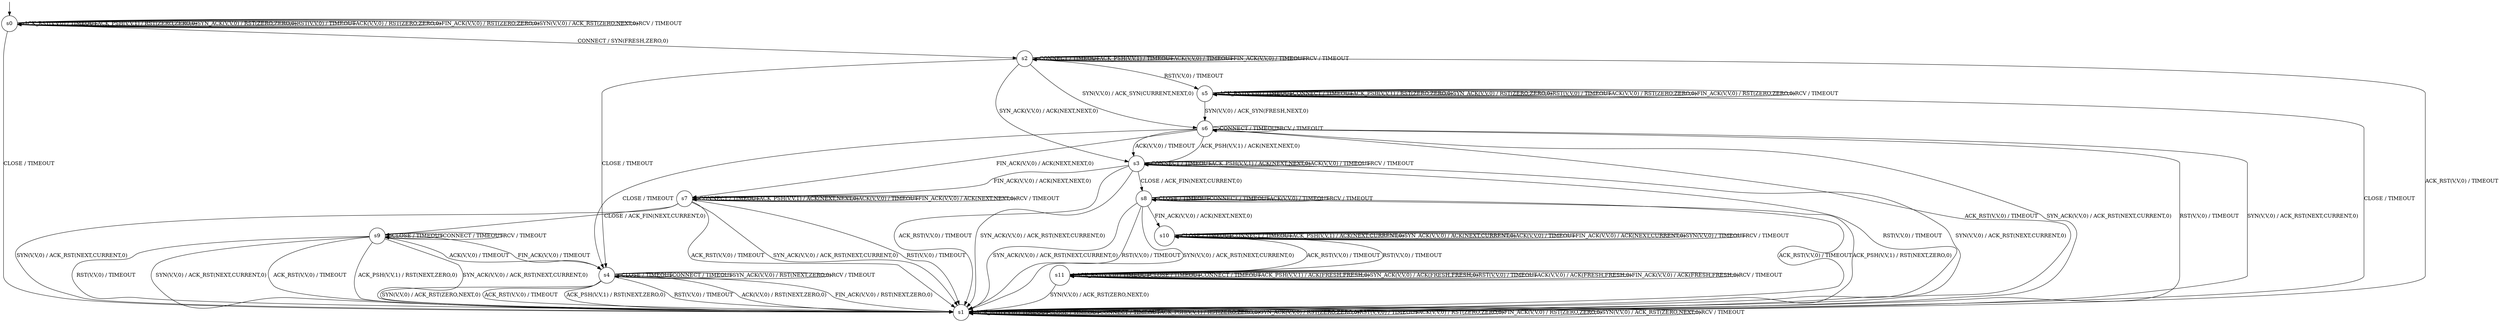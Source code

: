 digraph G {
	label=""
	s0 [shape="circle" label="s0"];
	s1 [shape="circle" label="s1"];
	s2 [shape="circle" label="s2"];
	s3 [shape="circle" label="s3"];
	s4 [shape="circle" label="s4"];
	s5 [shape="circle" label="s5"];
	s6 [shape="circle" label="s6"];
	s7 [shape="circle" label="s7"];
	s8 [shape="circle" label="s8"];
	s9 [shape="circle" label="s9"];
	s10 [shape="circle" label="s10"];
	s11 [shape="circle" label="s11"];
	s0 [label="s0"];
	s0 -> s0[label="ACK_RST(V,V,0) / TIMEOUT"]
	s0 -> s1[label="CLOSE / TIMEOUT"]
	s0 -> s2[label="CONNECT / SYN(FRESH,ZERO,0)"]
	s0 -> s0[label="ACK_PSH(V,V,1) / RST(ZERO,ZERO,0)"]
	s0 -> s0[label="SYN_ACK(V,V,0) / RST(ZERO,ZERO,0)"]
	s0 -> s0[label="RST(V,V,0) / TIMEOUT"]
	s0 -> s0[label="ACK(V,V,0) / RST(ZERO,ZERO,0)"]
	s0 -> s0[label="FIN_ACK(V,V,0) / RST(ZERO,ZERO,0)"]
	s0 -> s0[label="SYN(V,V,0) / ACK_RST(ZERO,NEXT,0)"]
	s0 -> s0[label="RCV / TIMEOUT"]
	s1 [label="s1"];
	s1 -> s1[label="ACK_RST(V,V,0) / TIMEOUT"]
	s1 -> s1[label="CLOSE / TIMEOUT"]
	s1 -> s1[label="CONNECT / TIMEOUT"]
	s1 -> s1[label="ACK_PSH(V,V,1) / RST(ZERO,ZERO,0)"]
	s1 -> s1[label="SYN_ACK(V,V,0) / RST(ZERO,ZERO,0)"]
	s1 -> s1[label="RST(V,V,0) / TIMEOUT"]
	s1 -> s1[label="ACK(V,V,0) / RST(ZERO,ZERO,0)"]
	s1 -> s1[label="FIN_ACK(V,V,0) / RST(ZERO,ZERO,0)"]
	s1 -> s1[label="SYN(V,V,0) / ACK_RST(ZERO,NEXT,0)"]
	s1 -> s1[label="RCV / TIMEOUT"]
	s2 [label="s2"];
	s2 -> s1[label="ACK_RST(V,V,0) / TIMEOUT"]
	s2 -> s4[label="CLOSE / TIMEOUT"]
	s2 -> s2[label="CONNECT / TIMEOUT"]
	s2 -> s2[label="ACK_PSH(V,V,1) / TIMEOUT"]
	s2 -> s3[label="SYN_ACK(V,V,0) / ACK(NEXT,NEXT,0)"]
	s2 -> s5[label="RST(V,V,0) / TIMEOUT"]
	s2 -> s2[label="ACK(V,V,0) / TIMEOUT"]
	s2 -> s2[label="FIN_ACK(V,V,0) / TIMEOUT"]
	s2 -> s6[label="SYN(V,V,0) / ACK_SYN(CURRENT,NEXT,0)"]
	s2 -> s2[label="RCV / TIMEOUT"]
	s3 [label="s3"];
	s3 -> s1[label="ACK_RST(V,V,0) / TIMEOUT"]
	s3 -> s8[label="CLOSE / ACK_FIN(NEXT,CURRENT,0)"]
	s3 -> s3[label="CONNECT / TIMEOUT"]
	s3 -> s3[label="ACK_PSH(V,V,1) / ACK(NEXT,NEXT,0)"]
	s3 -> s1[label="SYN_ACK(V,V,0) / ACK_RST(NEXT,CURRENT,0)"]
	s3 -> s1[label="RST(V,V,0) / TIMEOUT"]
	s3 -> s3[label="ACK(V,V,0) / TIMEOUT"]
	s3 -> s7[label="FIN_ACK(V,V,0) / ACK(NEXT,NEXT,0)"]
	s3 -> s1[label="SYN(V,V,0) / ACK_RST(NEXT,CURRENT,0)"]
	s3 -> s3[label="RCV / TIMEOUT"]
	s4 [label="s4"];
	s4 -> s1[label="ACK_RST(V,V,0) / TIMEOUT"]
	s4 -> s4[label="CLOSE / TIMEOUT"]
	s4 -> s4[label="CONNECT / TIMEOUT"]
	s4 -> s1[label="ACK_PSH(V,V,1) / RST(NEXT,ZERO,0)"]
	s4 -> s4[label="SYN_ACK(V,V,0) / RST(NEXT,ZERO,0)"]
	s4 -> s1[label="RST(V,V,0) / TIMEOUT"]
	s4 -> s1[label="ACK(V,V,0) / RST(NEXT,ZERO,0)"]
	s4 -> s1[label="FIN_ACK(V,V,0) / RST(NEXT,ZERO,0)"]
	s4 -> s1[label="SYN(V,V,0) / ACK_RST(ZERO,NEXT,0)"]
	s4 -> s4[label="RCV / TIMEOUT"]
	s5 [label="s5"];
	s5 -> s5[label="ACK_RST(V,V,0) / TIMEOUT"]
	s5 -> s1[label="CLOSE / TIMEOUT"]
	s5 -> s5[label="CONNECT / TIMEOUT"]
	s5 -> s5[label="ACK_PSH(V,V,1) / RST(ZERO,ZERO,0)"]
	s5 -> s5[label="SYN_ACK(V,V,0) / RST(ZERO,ZERO,0)"]
	s5 -> s5[label="RST(V,V,0) / TIMEOUT"]
	s5 -> s5[label="ACK(V,V,0) / RST(ZERO,ZERO,0)"]
	s5 -> s5[label="FIN_ACK(V,V,0) / RST(ZERO,ZERO,0)"]
	s5 -> s6[label="SYN(V,V,0) / ACK_SYN(FRESH,NEXT,0)"]
	s5 -> s5[label="RCV / TIMEOUT"]
	s6 [label="s6"];
	s6 -> s1[label="ACK_RST(V,V,0) / TIMEOUT"]
	s6 -> s4[label="CLOSE / TIMEOUT"]
	s6 -> s6[label="CONNECT / TIMEOUT"]
	s6 -> s3[label="ACK_PSH(V,V,1) / ACK(NEXT,NEXT,0)"]
	s6 -> s1[label="SYN_ACK(V,V,0) / ACK_RST(NEXT,CURRENT,0)"]
	s6 -> s1[label="RST(V,V,0) / TIMEOUT"]
	s6 -> s3[label="ACK(V,V,0) / TIMEOUT"]
	s6 -> s7[label="FIN_ACK(V,V,0) / ACK(NEXT,NEXT,0)"]
	s6 -> s1[label="SYN(V,V,0) / ACK_RST(NEXT,CURRENT,0)"]
	s6 -> s6[label="RCV / TIMEOUT"]
	s7 [label="s7"];
	s7 -> s1[label="ACK_RST(V,V,0) / TIMEOUT"]
	s7 -> s9[label="CLOSE / ACK_FIN(NEXT,CURRENT,0)"]
	s7 -> s7[label="CONNECT / TIMEOUT"]
	s7 -> s7[label="ACK_PSH(V,V,1) / ACK(NEXT,NEXT,0)"]
	s7 -> s1[label="SYN_ACK(V,V,0) / ACK_RST(NEXT,CURRENT,0)"]
	s7 -> s1[label="RST(V,V,0) / TIMEOUT"]
	s7 -> s7[label="ACK(V,V,0) / TIMEOUT"]
	s7 -> s7[label="FIN_ACK(V,V,0) / ACK(NEXT,NEXT,0)"]
	s7 -> s1[label="SYN(V,V,0) / ACK_RST(NEXT,CURRENT,0)"]
	s7 -> s7[label="RCV / TIMEOUT"]
	s8 [label="s8"];
	s8 -> s1[label="ACK_RST(V,V,0) / TIMEOUT"]
	s8 -> s8[label="CLOSE / TIMEOUT"]
	s8 -> s8[label="CONNECT / TIMEOUT"]
	s8 -> s1[label="ACK_PSH(V,V,1) / RST(NEXT,ZERO,0)"]
	s8 -> s1[label="SYN_ACK(V,V,0) / ACK_RST(NEXT,CURRENT,0)"]
	s8 -> s1[label="RST(V,V,0) / TIMEOUT"]
	s8 -> s8[label="ACK(V,V,0) / TIMEOUT"]
	s8 -> s10[label="FIN_ACK(V,V,0) / ACK(NEXT,NEXT,0)"]
	s8 -> s1[label="SYN(V,V,0) / ACK_RST(NEXT,CURRENT,0)"]
	s8 -> s8[label="RCV / TIMEOUT"]
	s9 [label="s9"];
	s9 -> s1[label="ACK_RST(V,V,0) / TIMEOUT"]
	s9 -> s9[label="CLOSE / TIMEOUT"]
	s9 -> s9[label="CONNECT / TIMEOUT"]
	s9 -> s1[label="ACK_PSH(V,V,1) / RST(NEXT,ZERO,0)"]
	s9 -> s1[label="SYN_ACK(V,V,0) / ACK_RST(NEXT,CURRENT,0)"]
	s9 -> s1[label="RST(V,V,0) / TIMEOUT"]
	s9 -> s4[label="ACK(V,V,0) / TIMEOUT"]
	s9 -> s4[label="FIN_ACK(V,V,0) / TIMEOUT"]
	s9 -> s1[label="SYN(V,V,0) / ACK_RST(NEXT,CURRENT,0)"]
	s9 -> s9[label="RCV / TIMEOUT"]
	s10 [label="s10"];
	s10 -> s11[label="ACK_RST(V,V,0) / TIMEOUT"]
	s10 -> s10[label="CLOSE / TIMEOUT"]
	s10 -> s10[label="CONNECT / TIMEOUT"]
	s10 -> s10[label="ACK_PSH(V,V,1) / ACK(NEXT,CURRENT,0)"]
	s10 -> s10[label="SYN_ACK(V,V,0) / ACK(NEXT,CURRENT,0)"]
	s10 -> s11[label="RST(V,V,0) / TIMEOUT"]
	s10 -> s10[label="ACK(V,V,0) / TIMEOUT"]
	s10 -> s10[label="FIN_ACK(V,V,0) / ACK(NEXT,CURRENT,0)"]
	s10 -> s10[label="SYN(V,V,0) / TIMEOUT"]
	s10 -> s10[label="RCV / TIMEOUT"]
	s11 [label="s11"];
	s11 -> s11[label="ACK_RST(V,V,0) / TIMEOUT"]
	s11 -> s11[label="CLOSE / TIMEOUT"]
	s11 -> s11[label="CONNECT / TIMEOUT"]
	s11 -> s11[label="ACK_PSH(V,V,1) / ACK(FRESH,FRESH,0)"]
	s11 -> s11[label="SYN_ACK(V,V,0) / ACK(FRESH,FRESH,0)"]
	s11 -> s11[label="RST(V,V,0) / TIMEOUT"]
	s11 -> s11[label="ACK(V,V,0) / ACK(FRESH,FRESH,0)"]
	s11 -> s11[label="FIN_ACK(V,V,0) / ACK(FRESH,FRESH,0)"]
	s11 -> s1[label="SYN(V,V,0) / ACK_RST(ZERO,NEXT,0)"]
	s11 -> s11[label="RCV / TIMEOUT"]
	
	__start0 [label="" shape="none" width="0" height="0"];
	__start0 -> s0;
}

